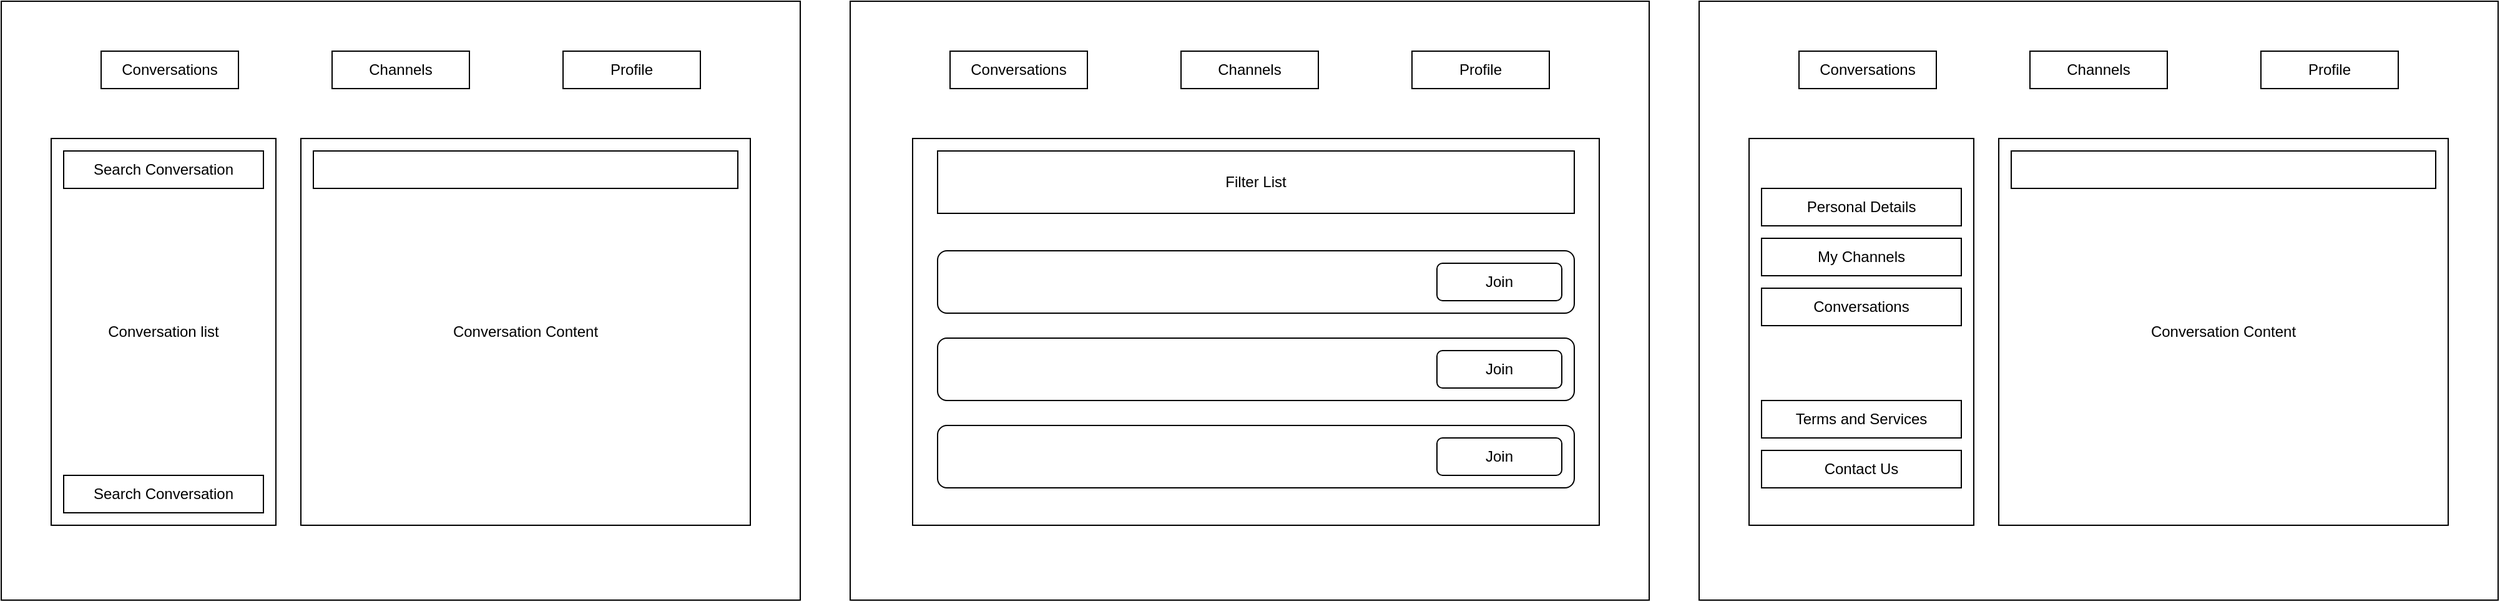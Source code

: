 <mxfile>
    <diagram id="bLNtkgntKaOkkSR77tSt" name="Page-1">
        <mxGraphModel dx="1045" dy="855" grid="1" gridSize="10" guides="1" tooltips="1" connect="1" arrows="1" fold="1" page="1" pageScale="1" pageWidth="850" pageHeight="1100" math="0" shadow="0">
            <root>
                <mxCell id="0"/>
                <mxCell id="1" parent="0"/>
                <mxCell id="3" value="" style="rounded=0;whiteSpace=wrap;html=1;" vertex="1" parent="1">
                    <mxGeometry x="40" y="40" width="640" height="480" as="geometry"/>
                </mxCell>
                <mxCell id="4" value="Conversations" style="rounded=0;whiteSpace=wrap;html=1;" vertex="1" parent="1">
                    <mxGeometry x="120" y="80" width="110" height="30" as="geometry"/>
                </mxCell>
                <mxCell id="5" value="Channels" style="rounded=0;whiteSpace=wrap;html=1;" vertex="1" parent="1">
                    <mxGeometry x="305" y="80" width="110" height="30" as="geometry"/>
                </mxCell>
                <mxCell id="6" value="Profile" style="rounded=0;whiteSpace=wrap;html=1;" vertex="1" parent="1">
                    <mxGeometry x="490" y="80" width="110" height="30" as="geometry"/>
                </mxCell>
                <mxCell id="7" value="Conversation list" style="rounded=0;whiteSpace=wrap;html=1;" vertex="1" parent="1">
                    <mxGeometry x="80" y="150" width="180" height="310" as="geometry"/>
                </mxCell>
                <mxCell id="8" value="Search Conversation" style="rounded=0;whiteSpace=wrap;html=1;" vertex="1" parent="1">
                    <mxGeometry x="90" y="160" width="160" height="30" as="geometry"/>
                </mxCell>
                <mxCell id="9" value="Conversation Content" style="rounded=0;whiteSpace=wrap;html=1;" vertex="1" parent="1">
                    <mxGeometry x="280" y="150" width="360" height="310" as="geometry"/>
                </mxCell>
                <mxCell id="11" value="" style="rounded=0;whiteSpace=wrap;html=1;" vertex="1" parent="1">
                    <mxGeometry x="290" y="160" width="340" height="30" as="geometry"/>
                </mxCell>
                <mxCell id="12" value="" style="rounded=0;whiteSpace=wrap;html=1;" vertex="1" parent="1">
                    <mxGeometry x="720" y="40" width="640" height="480" as="geometry"/>
                </mxCell>
                <mxCell id="13" value="Conversations" style="rounded=0;whiteSpace=wrap;html=1;" vertex="1" parent="1">
                    <mxGeometry x="800" y="80" width="110" height="30" as="geometry"/>
                </mxCell>
                <mxCell id="14" value="Channels" style="rounded=0;whiteSpace=wrap;html=1;" vertex="1" parent="1">
                    <mxGeometry x="985" y="80" width="110" height="30" as="geometry"/>
                </mxCell>
                <mxCell id="15" value="Profile" style="rounded=0;whiteSpace=wrap;html=1;" vertex="1" parent="1">
                    <mxGeometry x="1170" y="80" width="110" height="30" as="geometry"/>
                </mxCell>
                <mxCell id="18" value="" style="rounded=0;whiteSpace=wrap;html=1;" vertex="1" parent="1">
                    <mxGeometry x="770" y="150" width="550" height="310" as="geometry"/>
                </mxCell>
                <mxCell id="19" value="Filter List" style="rounded=0;whiteSpace=wrap;html=1;" vertex="1" parent="1">
                    <mxGeometry x="790" y="160" width="510" height="50" as="geometry"/>
                </mxCell>
                <mxCell id="20" value="" style="rounded=1;whiteSpace=wrap;html=1;" vertex="1" parent="1">
                    <mxGeometry x="790" y="240" width="510" height="50" as="geometry"/>
                </mxCell>
                <mxCell id="22" value="" style="rounded=1;whiteSpace=wrap;html=1;" vertex="1" parent="1">
                    <mxGeometry x="790" y="310" width="510" height="50" as="geometry"/>
                </mxCell>
                <mxCell id="23" value="" style="rounded=1;whiteSpace=wrap;html=1;" vertex="1" parent="1">
                    <mxGeometry x="790" y="380" width="510" height="50" as="geometry"/>
                </mxCell>
                <mxCell id="24" value="Join" style="rounded=1;whiteSpace=wrap;html=1;" vertex="1" parent="1">
                    <mxGeometry x="1190" y="250" width="100" height="30" as="geometry"/>
                </mxCell>
                <mxCell id="25" value="Join" style="rounded=1;whiteSpace=wrap;html=1;" vertex="1" parent="1">
                    <mxGeometry x="1190" y="320" width="100" height="30" as="geometry"/>
                </mxCell>
                <mxCell id="26" value="Join" style="rounded=1;whiteSpace=wrap;html=1;" vertex="1" parent="1">
                    <mxGeometry x="1190" y="390" width="100" height="30" as="geometry"/>
                </mxCell>
                <mxCell id="27" value="" style="rounded=0;whiteSpace=wrap;html=1;" vertex="1" parent="1">
                    <mxGeometry x="1400" y="40" width="640" height="480" as="geometry"/>
                </mxCell>
                <mxCell id="28" value="Conversations" style="rounded=0;whiteSpace=wrap;html=1;" vertex="1" parent="1">
                    <mxGeometry x="1480" y="80" width="110" height="30" as="geometry"/>
                </mxCell>
                <mxCell id="29" value="Channels" style="rounded=0;whiteSpace=wrap;html=1;" vertex="1" parent="1">
                    <mxGeometry x="1665" y="80" width="110" height="30" as="geometry"/>
                </mxCell>
                <mxCell id="30" value="Profile" style="rounded=0;whiteSpace=wrap;html=1;" vertex="1" parent="1">
                    <mxGeometry x="1850" y="80" width="110" height="30" as="geometry"/>
                </mxCell>
                <mxCell id="31" value="" style="rounded=0;whiteSpace=wrap;html=1;" vertex="1" parent="1">
                    <mxGeometry x="1440" y="150" width="180" height="310" as="geometry"/>
                </mxCell>
                <mxCell id="32" value="Personal Details" style="rounded=0;whiteSpace=wrap;html=1;" vertex="1" parent="1">
                    <mxGeometry x="1450" y="190" width="160" height="30" as="geometry"/>
                </mxCell>
                <mxCell id="33" value="Conversation Content" style="rounded=0;whiteSpace=wrap;html=1;" vertex="1" parent="1">
                    <mxGeometry x="1640" y="150" width="360" height="310" as="geometry"/>
                </mxCell>
                <mxCell id="34" value="" style="rounded=0;whiteSpace=wrap;html=1;" vertex="1" parent="1">
                    <mxGeometry x="1650" y="160" width="340" height="30" as="geometry"/>
                </mxCell>
                <mxCell id="35" value="My Channels" style="rounded=0;whiteSpace=wrap;html=1;" vertex="1" parent="1">
                    <mxGeometry x="1450" y="230" width="160" height="30" as="geometry"/>
                </mxCell>
                <mxCell id="36" value="Terms and Services" style="rounded=0;whiteSpace=wrap;html=1;" vertex="1" parent="1">
                    <mxGeometry x="1450" y="360" width="160" height="30" as="geometry"/>
                </mxCell>
                <mxCell id="37" value="Contact Us" style="rounded=0;whiteSpace=wrap;html=1;" vertex="1" parent="1">
                    <mxGeometry x="1450" y="400" width="160" height="30" as="geometry"/>
                </mxCell>
                <mxCell id="38" value="Search Conversation" style="rounded=0;whiteSpace=wrap;html=1;" vertex="1" parent="1">
                    <mxGeometry x="90" y="420" width="160" height="30" as="geometry"/>
                </mxCell>
                <mxCell id="40" value="Conversations" style="rounded=0;whiteSpace=wrap;html=1;" vertex="1" parent="1">
                    <mxGeometry x="1450" y="270" width="160" height="30" as="geometry"/>
                </mxCell>
            </root>
        </mxGraphModel>
    </diagram>
</mxfile>